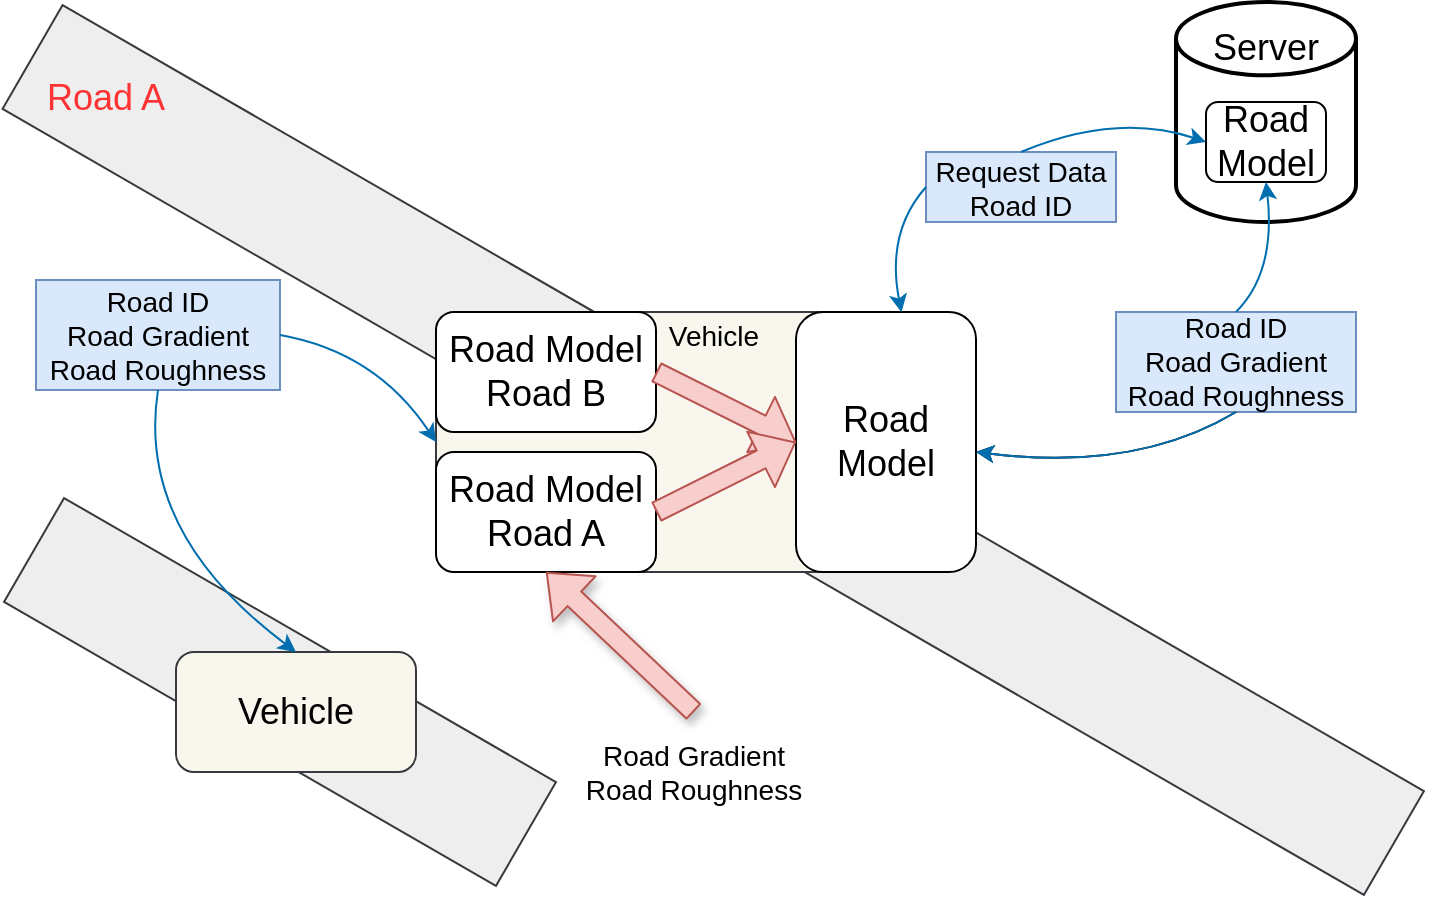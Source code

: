 <mxfile version="13.1.1" type="github">
  <diagram id="zCXek7IPLweYMr_kT1lf" name="Page-1">
    <mxGraphModel dx="1038" dy="548" grid="1" gridSize="10" guides="1" tooltips="1" connect="1" arrows="1" fold="1" page="1" pageScale="1" pageWidth="827" pageHeight="1169" math="0" shadow="0">
      <root>
        <mxCell id="0" />
        <mxCell id="1" parent="0" />
        <mxCell id="roHGjZXNY0JQOnyFlCfU-20" value="" style="rounded=0;whiteSpace=wrap;html=1;fillColor=#eeeeee;rotation=30;strokeColor=#36393d;" vertex="1" parent="1">
          <mxGeometry x="95.63" y="229" width="785.98" height="60" as="geometry" />
        </mxCell>
        <mxCell id="roHGjZXNY0JQOnyFlCfU-3" value="" style="rounded=1;whiteSpace=wrap;html=1;fillColor=#f9f7ed;strokeColor=#36393d;" vertex="1" parent="1">
          <mxGeometry x="350" y="190" width="270" height="130" as="geometry" />
        </mxCell>
        <mxCell id="roHGjZXNY0JQOnyFlCfU-21" value="" style="rounded=0;whiteSpace=wrap;html=1;fillColor=#eeeeee;rotation=30;strokeColor=#36393d;" vertex="1" parent="1">
          <mxGeometry x="130" y="350" width="284" height="60" as="geometry" />
        </mxCell>
        <mxCell id="roHGjZXNY0JQOnyFlCfU-1" value="&lt;font style=&quot;font-size: 14px&quot;&gt;Road ID&lt;br&gt;Road Gradient&lt;br&gt;Road Roughness&lt;/font&gt;" style="rounded=0;whiteSpace=wrap;html=1;fillColor=#dae8fc;strokeColor=#6c8ebf;" vertex="1" parent="1">
          <mxGeometry x="150" y="174" width="122" height="55" as="geometry" />
        </mxCell>
        <mxCell id="roHGjZXNY0JQOnyFlCfU-2" value="&lt;font style=&quot;font-size: 18px&quot;&gt;Vehicle&lt;/font&gt;" style="rounded=1;whiteSpace=wrap;html=1;fillColor=#f9f7ed;strokeColor=#36393d;" vertex="1" parent="1">
          <mxGeometry x="220" y="360" width="120" height="60" as="geometry" />
        </mxCell>
        <mxCell id="roHGjZXNY0JQOnyFlCfU-8" value="" style="strokeWidth=2;html=1;shape=mxgraph.flowchart.database;whiteSpace=wrap;fillColor=none;" vertex="1" parent="1">
          <mxGeometry x="720" y="35" width="90" height="110" as="geometry" />
        </mxCell>
        <mxCell id="roHGjZXNY0JQOnyFlCfU-9" value="&lt;font style=&quot;font-size: 18px&quot;&gt;Server&lt;/font&gt;" style="text;html=1;strokeColor=none;fillColor=none;align=center;verticalAlign=middle;whiteSpace=wrap;rounded=0;fontSize=16;" vertex="1" parent="1">
          <mxGeometry x="745" y="42.5" width="40" height="30" as="geometry" />
        </mxCell>
        <mxCell id="roHGjZXNY0JQOnyFlCfU-10" value="&lt;font style=&quot;font-size: 18px&quot;&gt;Road Model&lt;/font&gt;" style="rounded=1;whiteSpace=wrap;html=1;fillColor=none;" vertex="1" parent="1">
          <mxGeometry x="735" y="85" width="60" height="40" as="geometry" />
        </mxCell>
        <mxCell id="roHGjZXNY0JQOnyFlCfU-12" value="&lt;font style=&quot;font-size: 14px&quot;&gt;Request Data Road ID&lt;/font&gt;" style="rounded=0;whiteSpace=wrap;html=1;fillColor=#dae8fc;strokeColor=#6c8ebf;" vertex="1" parent="1">
          <mxGeometry x="595" y="110" width="95" height="35" as="geometry" />
        </mxCell>
        <mxCell id="roHGjZXNY0JQOnyFlCfU-15" value="&lt;font style=&quot;font-size: 14px&quot;&gt;Road ID&lt;br&gt;Road Gradient&lt;br&gt;Road Roughness&lt;/font&gt;" style="rounded=0;whiteSpace=wrap;html=1;fillColor=#dae8fc;strokeColor=#6c8ebf;" vertex="1" parent="1">
          <mxGeometry x="690" y="190" width="120" height="50" as="geometry" />
        </mxCell>
        <mxCell id="roHGjZXNY0JQOnyFlCfU-4" value="&lt;font style=&quot;font-size: 18px&quot;&gt;Road Model Road A&lt;/font&gt;" style="rounded=1;whiteSpace=wrap;html=1;" vertex="1" parent="1">
          <mxGeometry x="350" y="260" width="110" height="60" as="geometry" />
        </mxCell>
        <mxCell id="roHGjZXNY0JQOnyFlCfU-5" value="&lt;font style=&quot;font-size: 18px&quot;&gt;Road Model&lt;/font&gt;" style="rounded=1;whiteSpace=wrap;html=1;" vertex="1" parent="1">
          <mxGeometry x="530" y="190" width="90" height="130" as="geometry" />
        </mxCell>
        <mxCell id="roHGjZXNY0JQOnyFlCfU-6" value="&lt;font style=&quot;font-size: 18px&quot;&gt;Road Model Road B&lt;/font&gt;" style="rounded=1;whiteSpace=wrap;html=1;" vertex="1" parent="1">
          <mxGeometry x="350" y="190" width="110" height="60" as="geometry" />
        </mxCell>
        <mxCell id="roHGjZXNY0JQOnyFlCfU-33" value="" style="endArrow=classic;html=1;shadow=1;entryX=0.5;entryY=1;entryDx=0;entryDy=0;shape=flexArrow;fillColor=#f8cecc;strokeColor=#b85450;exitX=0.5;exitY=0;exitDx=0;exitDy=0;" edge="1" parent="1" source="roHGjZXNY0JQOnyFlCfU-50" target="roHGjZXNY0JQOnyFlCfU-4">
          <mxGeometry width="50" height="50" relative="1" as="geometry">
            <mxPoint x="460" y="380" as="sourcePoint" />
            <mxPoint x="450" y="340" as="targetPoint" />
          </mxGeometry>
        </mxCell>
        <mxCell id="roHGjZXNY0JQOnyFlCfU-38" value="" style="curved=1;endArrow=classic;html=1;shadow=0;entryX=0;entryY=0.5;entryDx=0;entryDy=0;exitX=1;exitY=0.5;exitDx=0;exitDy=0;fillColor=#1ba1e2;strokeColor=#006EAF;" edge="1" parent="1" source="roHGjZXNY0JQOnyFlCfU-1" target="roHGjZXNY0JQOnyFlCfU-3">
          <mxGeometry width="50" height="50" relative="1" as="geometry">
            <mxPoint x="50" y="230" as="sourcePoint" />
            <mxPoint x="100" y="180" as="targetPoint" />
            <Array as="points">
              <mxPoint x="320" y="210" />
            </Array>
          </mxGeometry>
        </mxCell>
        <mxCell id="roHGjZXNY0JQOnyFlCfU-39" value="" style="curved=1;endArrow=classic;html=1;shadow=0;entryX=0.5;entryY=0;entryDx=0;entryDy=0;exitX=0.5;exitY=1;exitDx=0;exitDy=0;fillColor=#1ba1e2;strokeColor=#006EAF;" edge="1" parent="1" source="roHGjZXNY0JQOnyFlCfU-1" target="roHGjZXNY0JQOnyFlCfU-2">
          <mxGeometry width="50" height="50" relative="1" as="geometry">
            <mxPoint x="240" y="310" as="sourcePoint" />
            <mxPoint x="290" y="260" as="targetPoint" />
            <Array as="points">
              <mxPoint x="200" y="300" />
            </Array>
          </mxGeometry>
        </mxCell>
        <mxCell id="roHGjZXNY0JQOnyFlCfU-41" value="" style="curved=1;endArrow=classic;html=1;shadow=0;entryX=0;entryY=0.5;entryDx=0;entryDy=0;exitX=0.5;exitY=0;exitDx=0;exitDy=0;fillColor=#1ba1e2;strokeColor=#006EAF;" edge="1" parent="1" source="roHGjZXNY0JQOnyFlCfU-12" target="roHGjZXNY0JQOnyFlCfU-10">
          <mxGeometry width="50" height="50" relative="1" as="geometry">
            <mxPoint x="640" y="190" as="sourcePoint" />
            <mxPoint x="690" y="140" as="targetPoint" />
            <Array as="points">
              <mxPoint x="690" y="90" />
            </Array>
          </mxGeometry>
        </mxCell>
        <mxCell id="roHGjZXNY0JQOnyFlCfU-42" value="" style="curved=1;endArrow=classic;html=1;shadow=0;entryX=0.586;entryY=0.001;entryDx=0;entryDy=0;entryPerimeter=0;exitX=0;exitY=0.5;exitDx=0;exitDy=0;fillColor=#1ba1e2;strokeColor=#006EAF;" edge="1" parent="1" source="roHGjZXNY0JQOnyFlCfU-12" target="roHGjZXNY0JQOnyFlCfU-5">
          <mxGeometry width="50" height="50" relative="1" as="geometry">
            <mxPoint x="590" y="190" as="sourcePoint" />
            <mxPoint x="640" y="140" as="targetPoint" />
            <Array as="points">
              <mxPoint x="575" y="150" />
            </Array>
          </mxGeometry>
        </mxCell>
        <mxCell id="roHGjZXNY0JQOnyFlCfU-44" value="" style="curved=1;endArrow=classic;html=1;shadow=0;entryX=0.5;entryY=1;entryDx=0;entryDy=0;exitX=0.5;exitY=0;exitDx=0;exitDy=0;fillColor=#1ba1e2;strokeColor=#006EAF;" edge="1" parent="1" source="roHGjZXNY0JQOnyFlCfU-15" target="roHGjZXNY0JQOnyFlCfU-10">
          <mxGeometry width="50" height="50" relative="1" as="geometry">
            <mxPoint x="900" y="180" as="sourcePoint" />
            <mxPoint x="950" y="130" as="targetPoint" />
            <Array as="points">
              <mxPoint x="770" y="170" />
            </Array>
          </mxGeometry>
        </mxCell>
        <mxCell id="roHGjZXNY0JQOnyFlCfU-45" value="" style="curved=1;endArrow=classic;html=1;shadow=0;entryX=1;entryY=0.538;entryDx=0;entryDy=0;entryPerimeter=0;exitX=0.5;exitY=1;exitDx=0;exitDy=0;" edge="1" parent="1" source="roHGjZXNY0JQOnyFlCfU-15" target="roHGjZXNY0JQOnyFlCfU-5">
          <mxGeometry width="50" height="50" relative="1" as="geometry">
            <mxPoint x="710" y="320" as="sourcePoint" />
            <mxPoint x="760" y="270" as="targetPoint" />
            <Array as="points">
              <mxPoint x="700" y="270" />
            </Array>
          </mxGeometry>
        </mxCell>
        <mxCell id="roHGjZXNY0JQOnyFlCfU-47" value="" style="endArrow=classic;html=1;shadow=0;entryX=0;entryY=0.5;entryDx=0;entryDy=0;exitX=1;exitY=0.5;exitDx=0;exitDy=0;shape=flexArrow;fillColor=#f8cecc;strokeColor=#b85450;" edge="1" parent="1" source="roHGjZXNY0JQOnyFlCfU-6" target="roHGjZXNY0JQOnyFlCfU-5">
          <mxGeometry width="50" height="50" relative="1" as="geometry">
            <mxPoint x="460" y="140" as="sourcePoint" />
            <mxPoint x="510" y="90" as="targetPoint" />
          </mxGeometry>
        </mxCell>
        <mxCell id="roHGjZXNY0JQOnyFlCfU-48" value="" style="endArrow=classic;html=1;shadow=0;exitX=1;exitY=0.5;exitDx=0;exitDy=0;entryX=0;entryY=0.5;entryDx=0;entryDy=0;shape=flexArrow;fillColor=#f8cecc;strokeColor=#b85450;" edge="1" parent="1" source="roHGjZXNY0JQOnyFlCfU-4" target="roHGjZXNY0JQOnyFlCfU-5">
          <mxGeometry width="50" height="50" relative="1" as="geometry">
            <mxPoint x="840" y="370" as="sourcePoint" />
            <mxPoint x="890" y="320" as="targetPoint" />
          </mxGeometry>
        </mxCell>
        <mxCell id="roHGjZXNY0JQOnyFlCfU-50" value="&lt;span style=&quot;font-size: 14px&quot;&gt;Road Gradient&lt;/span&gt;&lt;br style=&quot;font-size: 14px&quot;&gt;&lt;span style=&quot;font-size: 14px&quot;&gt;Road Roughness&lt;/span&gt;" style="text;html=1;strokeColor=none;fillColor=none;align=center;verticalAlign=middle;whiteSpace=wrap;rounded=0;" vertex="1" parent="1">
          <mxGeometry x="414" y="390" width="130" height="60" as="geometry" />
        </mxCell>
        <mxCell id="roHGjZXNY0JQOnyFlCfU-53" value="&lt;font style=&quot;font-size: 18px&quot;&gt;Road A&lt;/font&gt;" style="text;html=1;strokeColor=none;fillColor=none;align=center;verticalAlign=middle;whiteSpace=wrap;rounded=0;fontColor=#FF3333;" vertex="1" parent="1">
          <mxGeometry x="150" y="72.5" width="70" height="20" as="geometry" />
        </mxCell>
        <mxCell id="roHGjZXNY0JQOnyFlCfU-54" value="" style="curved=1;endArrow=classic;html=1;shadow=0;entryX=1;entryY=0.538;entryDx=0;entryDy=0;entryPerimeter=0;exitX=0.5;exitY=1;exitDx=0;exitDy=0;fillColor=#1ba1e2;strokeColor=#006EAF;" edge="1" parent="1">
          <mxGeometry width="50" height="50" relative="1" as="geometry">
            <mxPoint x="750" y="240" as="sourcePoint" />
            <mxPoint x="620" y="259.94" as="targetPoint" />
            <Array as="points">
              <mxPoint x="700" y="270" />
            </Array>
          </mxGeometry>
        </mxCell>
        <mxCell id="roHGjZXNY0JQOnyFlCfU-55" value="&lt;font color=&quot;#000000&quot; style=&quot;font-size: 14px&quot;&gt;Vehicle&lt;/font&gt;" style="text;html=1;strokeColor=none;fillColor=none;align=center;verticalAlign=middle;whiteSpace=wrap;rounded=0;fontColor=#FF3333;" vertex="1" parent="1">
          <mxGeometry x="468.62" y="191.5" width="40" height="20" as="geometry" />
        </mxCell>
      </root>
    </mxGraphModel>
  </diagram>
</mxfile>
